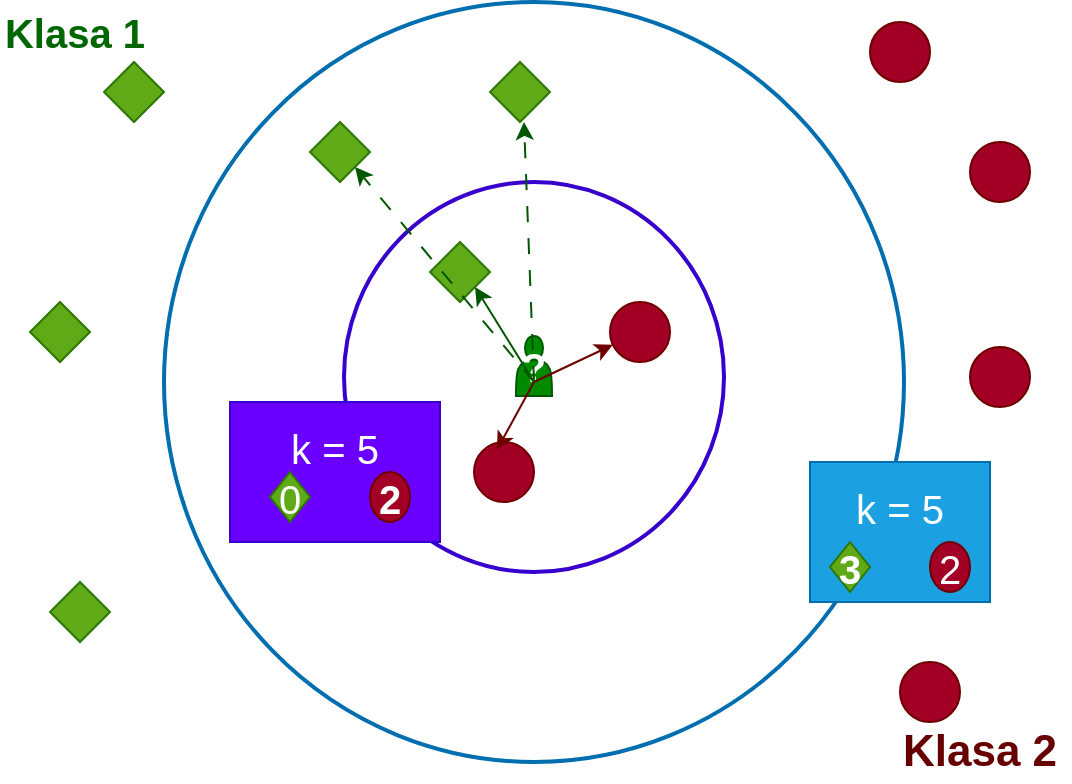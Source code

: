 <mxfile version="23.1.5" type="device">
  <diagram name="Strona-1" id="tKh5jBK7ZMCCm5xY7gQM">
    <mxGraphModel dx="574" dy="383" grid="1" gridSize="10" guides="1" tooltips="1" connect="1" arrows="1" fold="1" page="1" pageScale="1" pageWidth="583" pageHeight="413" math="0" shadow="0">
      <root>
        <mxCell id="0" />
        <mxCell id="1" parent="0" />
        <mxCell id="GFYSmypETnpFk3FitQDg-1" value="" style="ellipse;whiteSpace=wrap;html=1;fillStyle=solid;fillColor=none;fontColor=#ffffff;strokeColor=#006EAF;gradientColor=none;strokeWidth=2;" parent="1" vertex="1">
          <mxGeometry x="107" y="10" width="370" height="380" as="geometry" />
        </mxCell>
        <mxCell id="GFYSmypETnpFk3FitQDg-2" value="" style="ellipse;whiteSpace=wrap;html=1;fillStyle=solid;fillColor=none;fontColor=#ffffff;strokeColor=#3700CC;strokeWidth=2;" parent="1" vertex="1">
          <mxGeometry x="197" y="100" width="190" height="195" as="geometry" />
        </mxCell>
        <mxCell id="GFYSmypETnpFk3FitQDg-3" value="" style="rhombus;whiteSpace=wrap;html=1;fillColor=#60a917;fontColor=#ffffff;strokeColor=#2D7600;" parent="1" vertex="1">
          <mxGeometry x="180" y="70" width="30" height="30" as="geometry" />
        </mxCell>
        <mxCell id="GFYSmypETnpFk3FitQDg-4" value="" style="rhombus;whiteSpace=wrap;html=1;fillColor=#60a917;fontColor=#ffffff;strokeColor=#2D7600;" parent="1" vertex="1">
          <mxGeometry x="270" y="40" width="30" height="30" as="geometry" />
        </mxCell>
        <mxCell id="GFYSmypETnpFk3FitQDg-5" value="" style="rhombus;whiteSpace=wrap;html=1;fillColor=#60a917;fontColor=#ffffff;strokeColor=#2D7600;" parent="1" vertex="1">
          <mxGeometry x="240" y="130" width="30" height="30" as="geometry" />
        </mxCell>
        <mxCell id="GFYSmypETnpFk3FitQDg-6" value="" style="rhombus;whiteSpace=wrap;html=1;fillColor=#60a917;fontColor=#ffffff;strokeColor=#2D7600;" parent="1" vertex="1">
          <mxGeometry x="77" y="40" width="30" height="30" as="geometry" />
        </mxCell>
        <mxCell id="GFYSmypETnpFk3FitQDg-7" value="" style="rhombus;whiteSpace=wrap;html=1;fillColor=#60a917;fontColor=#ffffff;strokeColor=#2D7600;" parent="1" vertex="1">
          <mxGeometry x="40" y="160" width="30" height="30" as="geometry" />
        </mxCell>
        <mxCell id="GFYSmypETnpFk3FitQDg-8" value="" style="rhombus;whiteSpace=wrap;html=1;fillColor=#60a917;fontColor=#ffffff;strokeColor=#2D7600;" parent="1" vertex="1">
          <mxGeometry x="50" y="300" width="30" height="30" as="geometry" />
        </mxCell>
        <mxCell id="GFYSmypETnpFk3FitQDg-9" value="" style="ellipse;whiteSpace=wrap;html=1;fillColor=#a20025;fontColor=#ffffff;strokeColor=#6F0000;" parent="1" vertex="1">
          <mxGeometry x="262" y="230" width="30" height="30" as="geometry" />
        </mxCell>
        <mxCell id="GFYSmypETnpFk3FitQDg-10" value="" style="ellipse;whiteSpace=wrap;html=1;fillColor=#a20025;fontColor=#ffffff;strokeColor=#6F0000;" parent="1" vertex="1">
          <mxGeometry x="330" y="160" width="30" height="30" as="geometry" />
        </mxCell>
        <mxCell id="GFYSmypETnpFk3FitQDg-11" value="" style="ellipse;whiteSpace=wrap;html=1;fillColor=#a20025;fontColor=#ffffff;strokeColor=#6F0000;" parent="1" vertex="1">
          <mxGeometry x="510" y="80" width="30" height="30" as="geometry" />
        </mxCell>
        <mxCell id="GFYSmypETnpFk3FitQDg-12" value="" style="ellipse;whiteSpace=wrap;html=1;fillColor=#a20025;fontColor=#ffffff;strokeColor=#6F0000;" parent="1" vertex="1">
          <mxGeometry x="510" y="182.5" width="30" height="30" as="geometry" />
        </mxCell>
        <mxCell id="GFYSmypETnpFk3FitQDg-13" value="" style="ellipse;whiteSpace=wrap;html=1;fillColor=#a20025;fontColor=#ffffff;strokeColor=#6F0000;" parent="1" vertex="1">
          <mxGeometry x="475" y="340" width="30" height="30" as="geometry" />
        </mxCell>
        <mxCell id="GFYSmypETnpFk3FitQDg-14" value="" style="ellipse;whiteSpace=wrap;html=1;fillColor=#a20025;fontColor=#ffffff;strokeColor=#6F0000;" parent="1" vertex="1">
          <mxGeometry x="460" y="20" width="30" height="30" as="geometry" />
        </mxCell>
        <mxCell id="GFYSmypETnpFk3FitQDg-15" value="&lt;font style=&quot;font-size: 20px;&quot;&gt;k = 5&lt;br&gt;&lt;/font&gt;&lt;div style=&quot;font-size: 20px;&quot;&gt;&lt;br&gt;&lt;/div&gt;" style="text;html=1;align=center;verticalAlign=middle;whiteSpace=wrap;rounded=0;fillColor=#1ba1e2;fontColor=#ffffff;strokeColor=#006EAF;" parent="1" vertex="1">
          <mxGeometry x="430" y="240" width="90" height="70" as="geometry" />
        </mxCell>
        <mxCell id="GFYSmypETnpFk3FitQDg-17" value="&lt;font style=&quot;font-size: 22px;&quot; color=&quot;#660000&quot;&gt;&lt;b&gt;Klasa 2&lt;/b&gt;&lt;/font&gt;" style="text;html=1;align=center;verticalAlign=middle;whiteSpace=wrap;rounded=0;" parent="1" vertex="1">
          <mxGeometry x="470" y="370" width="90" height="30" as="geometry" />
        </mxCell>
        <mxCell id="GFYSmypETnpFk3FitQDg-18" value="&lt;font style=&quot;font-size: 20px;&quot; color=&quot;#006600&quot;&gt;&lt;b&gt;Klasa 1&lt;/b&gt;&lt;/font&gt;" style="text;html=1;align=center;verticalAlign=middle;whiteSpace=wrap;rounded=0;" parent="1" vertex="1">
          <mxGeometry x="25" y="10" width="75" height="30" as="geometry" />
        </mxCell>
        <mxCell id="GFYSmypETnpFk3FitQDg-20" value="&lt;font style=&quot;font-size: 20px;&quot;&gt;&lt;b&gt;?&lt;/b&gt;&lt;/font&gt;" style="shape=actor;whiteSpace=wrap;html=1;fillColor=#008a00;fontColor=#ffffff;strokeColor=#005700;" parent="1" vertex="1">
          <mxGeometry x="283" y="177" width="18" height="30" as="geometry" />
        </mxCell>
        <mxCell id="GFYSmypETnpFk3FitQDg-22" value="" style="endArrow=classic;html=1;rounded=0;fillColor=#a20025;strokeColor=#6F0000;" parent="1" target="GFYSmypETnpFk3FitQDg-10" edge="1">
          <mxGeometry width="50" height="50" relative="1" as="geometry">
            <mxPoint x="292" y="200" as="sourcePoint" />
            <mxPoint x="342" y="150" as="targetPoint" />
          </mxGeometry>
        </mxCell>
        <mxCell id="GFYSmypETnpFk3FitQDg-23" value="" style="endArrow=classic;html=1;rounded=0;entryX=0.382;entryY=0.131;entryDx=0;entryDy=0;entryPerimeter=0;fillColor=#a20025;strokeColor=#6F0000;" parent="1" target="GFYSmypETnpFk3FitQDg-9" edge="1">
          <mxGeometry width="50" height="50" relative="1" as="geometry">
            <mxPoint x="292" y="200" as="sourcePoint" />
            <mxPoint x="342" y="150" as="targetPoint" />
          </mxGeometry>
        </mxCell>
        <mxCell id="GFYSmypETnpFk3FitQDg-24" value="" style="endArrow=classic;html=1;rounded=0;entryX=1;entryY=1;entryDx=0;entryDy=0;fillColor=#008a00;strokeColor=#005700;" parent="1" target="GFYSmypETnpFk3FitQDg-5" edge="1">
          <mxGeometry width="50" height="50" relative="1" as="geometry">
            <mxPoint x="292" y="200" as="sourcePoint" />
            <mxPoint x="342" y="150" as="targetPoint" />
          </mxGeometry>
        </mxCell>
        <mxCell id="GFYSmypETnpFk3FitQDg-25" value="" style="endArrow=classic;html=1;rounded=0;entryX=0.5;entryY=1;entryDx=0;entryDy=0;fillColor=#008a00;strokeColor=#005700;dashed=1;dashPattern=8 8;" parent="1" edge="1">
          <mxGeometry width="50" height="50" relative="1" as="geometry">
            <mxPoint x="292" y="200" as="sourcePoint" />
            <mxPoint x="287" y="70" as="targetPoint" />
          </mxGeometry>
        </mxCell>
        <mxCell id="GFYSmypETnpFk3FitQDg-26" value="" style="endArrow=classic;html=1;rounded=0;entryX=1;entryY=1;entryDx=0;entryDy=0;fillColor=#008a00;strokeColor=#005700;dashed=1;dashPattern=8 8;" parent="1" target="GFYSmypETnpFk3FitQDg-3" edge="1">
          <mxGeometry width="50" height="50" relative="1" as="geometry">
            <mxPoint x="292" y="200" as="sourcePoint" />
            <mxPoint x="287" y="70" as="targetPoint" />
          </mxGeometry>
        </mxCell>
        <mxCell id="GFYSmypETnpFk3FitQDg-28" value="&lt;b&gt;&lt;font style=&quot;font-size: 20px;&quot;&gt;3&lt;/font&gt;&lt;/b&gt;" style="rhombus;whiteSpace=wrap;html=1;fillColor=#60a917;fontColor=#ffffff;strokeColor=#2D7600;" parent="1" vertex="1">
          <mxGeometry x="440" y="280" width="20" height="25" as="geometry" />
        </mxCell>
        <mxCell id="GFYSmypETnpFk3FitQDg-29" value="&lt;font style=&quot;font-size: 20px;&quot;&gt;2&lt;/font&gt;" style="ellipse;whiteSpace=wrap;html=1;fillColor=#a20025;fontColor=#ffffff;strokeColor=#6F0000;" parent="1" vertex="1">
          <mxGeometry x="490" y="280" width="20" height="25" as="geometry" />
        </mxCell>
        <mxCell id="GFYSmypETnpFk3FitQDg-30" value="&lt;font style=&quot;font-size: 20px;&quot;&gt;k = 5&lt;br&gt;&lt;/font&gt;&lt;div style=&quot;font-size: 20px;&quot;&gt;&lt;br&gt;&lt;/div&gt;" style="text;html=1;align=center;verticalAlign=middle;whiteSpace=wrap;rounded=0;fillColor=#6a00ff;fontColor=#ffffff;strokeColor=#3700CC;" parent="1" vertex="1">
          <mxGeometry x="140" y="210" width="105" height="70" as="geometry" />
        </mxCell>
        <mxCell id="GFYSmypETnpFk3FitQDg-31" value="&lt;font style=&quot;font-size: 20px;&quot;&gt;0&lt;/font&gt;" style="rhombus;whiteSpace=wrap;html=1;fillColor=#60a917;fontColor=#ffffff;strokeColor=#2D7600;" parent="1" vertex="1">
          <mxGeometry x="160" y="245" width="20" height="25" as="geometry" />
        </mxCell>
        <mxCell id="GFYSmypETnpFk3FitQDg-32" value="&lt;b&gt;&lt;font style=&quot;font-size: 20px;&quot;&gt;2&lt;/font&gt;&lt;/b&gt;" style="ellipse;whiteSpace=wrap;html=1;fillColor=#a20025;fontColor=#ffffff;strokeColor=#6F0000;" parent="1" vertex="1">
          <mxGeometry x="210" y="245" width="20" height="25" as="geometry" />
        </mxCell>
      </root>
    </mxGraphModel>
  </diagram>
</mxfile>
